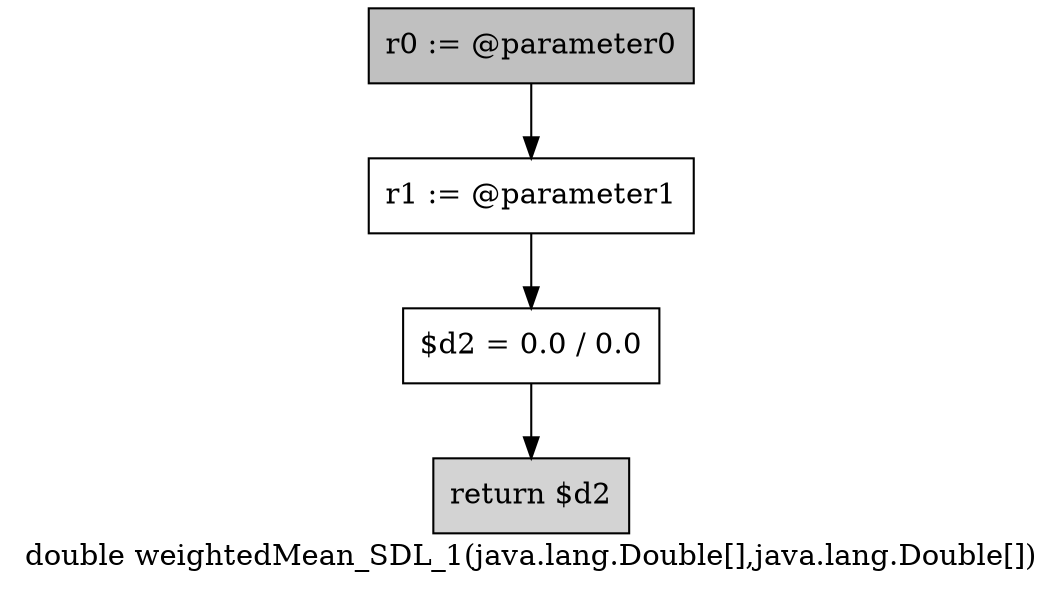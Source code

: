 digraph "double weightedMean_SDL_1(java.lang.Double[],java.lang.Double[])" {
    label="double weightedMean_SDL_1(java.lang.Double[],java.lang.Double[])";
    node [shape=box];
    "0" [style=filled,fillcolor=gray,label="r0 := @parameter0",];
    "1" [label="r1 := @parameter1",];
    "0"->"1";
    "2" [label="$d2 = 0.0 / 0.0",];
    "1"->"2";
    "3" [style=filled,fillcolor=lightgray,label="return $d2",];
    "2"->"3";
}
